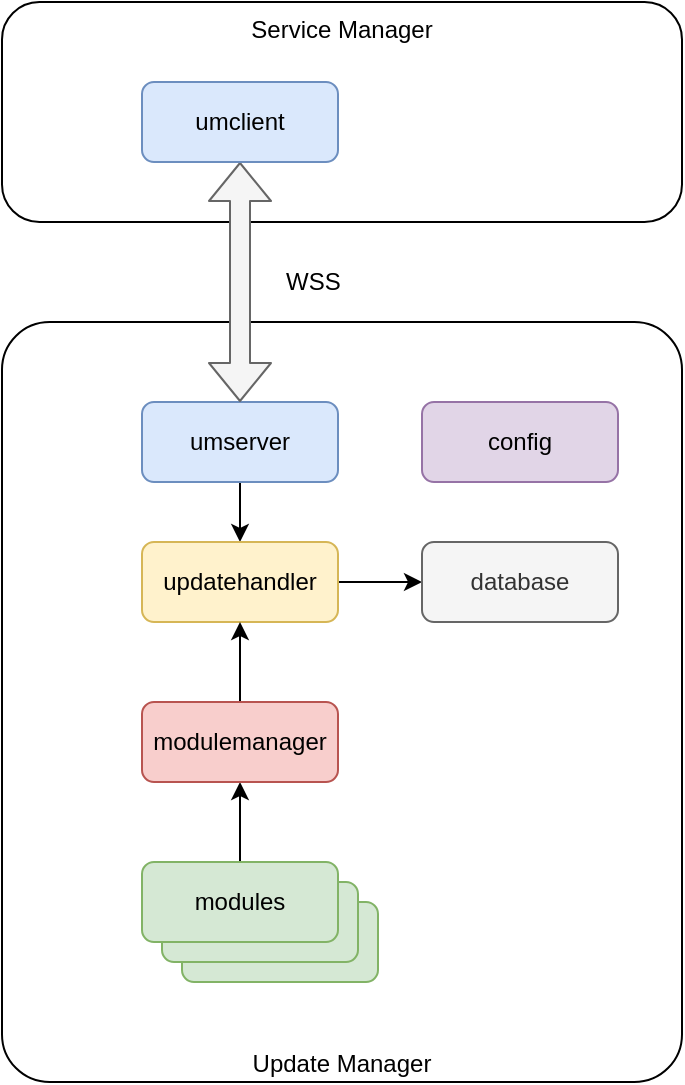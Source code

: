 <mxfile version="12.2.2" type="device" pages="1"><diagram id="xKCoZ05CyJklj9QCeCus" name="Page-1"><mxGraphModel dx="1408" dy="866" grid="1" gridSize="10" guides="1" tooltips="1" connect="1" arrows="1" fold="1" page="1" pageScale="1" pageWidth="850" pageHeight="1100" math="0" shadow="0"><root><mxCell id="0"/><mxCell id="1" parent="0"/><mxCell id="NDVFZ2uqLlMgMYqiy-UK-1" value="Service Manager" style="rounded=1;whiteSpace=wrap;html=1;verticalAlign=top;arcSize=17;align=center;" parent="1" vertex="1"><mxGeometry x="40" y="40" width="340" height="110" as="geometry"/></mxCell><mxCell id="nURbwMbZJQRfhsmmrc8R-2" value="Update Manager" style="rounded=1;whiteSpace=wrap;html=1;verticalAlign=bottom;arcSize=7;align=center;" parent="1" vertex="1"><mxGeometry x="40" y="200" width="340" height="380" as="geometry"/></mxCell><mxCell id="NDVFZ2uqLlMgMYqiy-UK-7" style="edgeStyle=orthogonalEdgeStyle;rounded=0;orthogonalLoop=1;jettySize=auto;html=1;exitX=0.5;exitY=1;exitDx=0;exitDy=0;entryX=0.5;entryY=0;entryDx=0;entryDy=0;" parent="1" source="nURbwMbZJQRfhsmmrc8R-3" target="nURbwMbZJQRfhsmmrc8R-7" edge="1"><mxGeometry relative="1" as="geometry"/></mxCell><mxCell id="nURbwMbZJQRfhsmmrc8R-3" value="umserver" style="rounded=1;whiteSpace=wrap;html=1;fillColor=#dae8fc;strokeColor=#6c8ebf;" parent="1" vertex="1"><mxGeometry x="110" y="240" width="98" height="40" as="geometry"/></mxCell><mxCell id="NDVFZ2uqLlMgMYqiy-UK-6" style="edgeStyle=orthogonalEdgeStyle;rounded=0;orthogonalLoop=1;jettySize=auto;html=1;exitX=1;exitY=0.5;exitDx=0;exitDy=0;" parent="1" source="nURbwMbZJQRfhsmmrc8R-7" target="nURbwMbZJQRfhsmmrc8R-36" edge="1"><mxGeometry relative="1" as="geometry"/></mxCell><mxCell id="nURbwMbZJQRfhsmmrc8R-7" value="updatehandler" style="rounded=1;whiteSpace=wrap;html=1;fillColor=#fff2cc;strokeColor=#d6b656;" parent="1" vertex="1"><mxGeometry x="110" y="310" width="98" height="40" as="geometry"/></mxCell><mxCell id="nURbwMbZJQRfhsmmrc8R-10" value="" style="shape=flexArrow;endArrow=classic;startArrow=classic;html=1;exitX=0.5;exitY=0;exitDx=0;exitDy=0;fillColor=#f5f5f5;strokeColor=#666666;" parent="1" source="nURbwMbZJQRfhsmmrc8R-3" target="NDVFZ2uqLlMgMYqiy-UK-2" edge="1"><mxGeometry width="50" height="50" relative="1" as="geometry"><mxPoint x="270" y="190" as="sourcePoint"/><mxPoint x="158" y="153.5" as="targetPoint"/></mxGeometry></mxCell><mxCell id="nURbwMbZJQRfhsmmrc8R-21" value="modules" style="rounded=1;whiteSpace=wrap;html=1;fillColor=#d5e8d4;strokeColor=#82b366;" parent="1" vertex="1"><mxGeometry x="130" y="490" width="98" height="40" as="geometry"/></mxCell><mxCell id="nURbwMbZJQRfhsmmrc8R-36" value="database" style="rounded=1;whiteSpace=wrap;html=1;fillColor=#f5f5f5;strokeColor=#666666;fontColor=#333333;" parent="1" vertex="1"><mxGeometry x="250" y="310" width="98" height="40" as="geometry"/></mxCell><mxCell id="NDVFZ2uqLlMgMYqiy-UK-2" value="umclient" style="rounded=1;whiteSpace=wrap;html=1;fillColor=#dae8fc;strokeColor=#6c8ebf;" parent="1" vertex="1"><mxGeometry x="110" y="80" width="98" height="40" as="geometry"/></mxCell><mxCell id="nURbwMbZJQRfhsmmrc8R-6" value="" style="rounded=1;whiteSpace=wrap;html=1;fillColor=#d5e8d4;strokeColor=#82b366;" parent="1" vertex="1"><mxGeometry x="120" y="480" width="98" height="40" as="geometry"/></mxCell><mxCell id="lJQ62ZFGcSjnOHz-u5pl-6" style="edgeStyle=orthogonalEdgeStyle;rounded=0;orthogonalLoop=1;jettySize=auto;html=1;exitX=0.5;exitY=0;exitDx=0;exitDy=0;entryX=0.5;entryY=1;entryDx=0;entryDy=0;" edge="1" parent="1" source="nURbwMbZJQRfhsmmrc8R-4" target="lJQ62ZFGcSjnOHz-u5pl-2"><mxGeometry relative="1" as="geometry"/></mxCell><mxCell id="nURbwMbZJQRfhsmmrc8R-4" value="modules" style="rounded=1;whiteSpace=wrap;html=1;fillColor=#d5e8d4;strokeColor=#82b366;" parent="1" vertex="1"><mxGeometry x="110" y="470" width="98" height="40" as="geometry"/></mxCell><mxCell id="lJQ62ZFGcSjnOHz-u5pl-1" value="WSS" style="text;html=1;resizable=0;points=[];autosize=1;align=left;verticalAlign=top;spacingTop=-4;" vertex="1" parent="1"><mxGeometry x="180" y="170" width="40" height="20" as="geometry"/></mxCell><mxCell id="lJQ62ZFGcSjnOHz-u5pl-5" style="edgeStyle=orthogonalEdgeStyle;rounded=0;orthogonalLoop=1;jettySize=auto;html=1;exitX=0.5;exitY=0;exitDx=0;exitDy=0;entryX=0.5;entryY=1;entryDx=0;entryDy=0;" edge="1" parent="1" source="lJQ62ZFGcSjnOHz-u5pl-2" target="nURbwMbZJQRfhsmmrc8R-7"><mxGeometry relative="1" as="geometry"/></mxCell><mxCell id="lJQ62ZFGcSjnOHz-u5pl-2" value="modulemanager" style="rounded=1;whiteSpace=wrap;html=1;fillColor=#f8cecc;strokeColor=#b85450;" vertex="1" parent="1"><mxGeometry x="110" y="390" width="98" height="40" as="geometry"/></mxCell><mxCell id="lJQ62ZFGcSjnOHz-u5pl-7" value="config" style="rounded=1;whiteSpace=wrap;html=1;fillColor=#e1d5e7;strokeColor=#9673a6;" vertex="1" parent="1"><mxGeometry x="250" y="240" width="98" height="40" as="geometry"/></mxCell></root></mxGraphModel></diagram></mxfile>